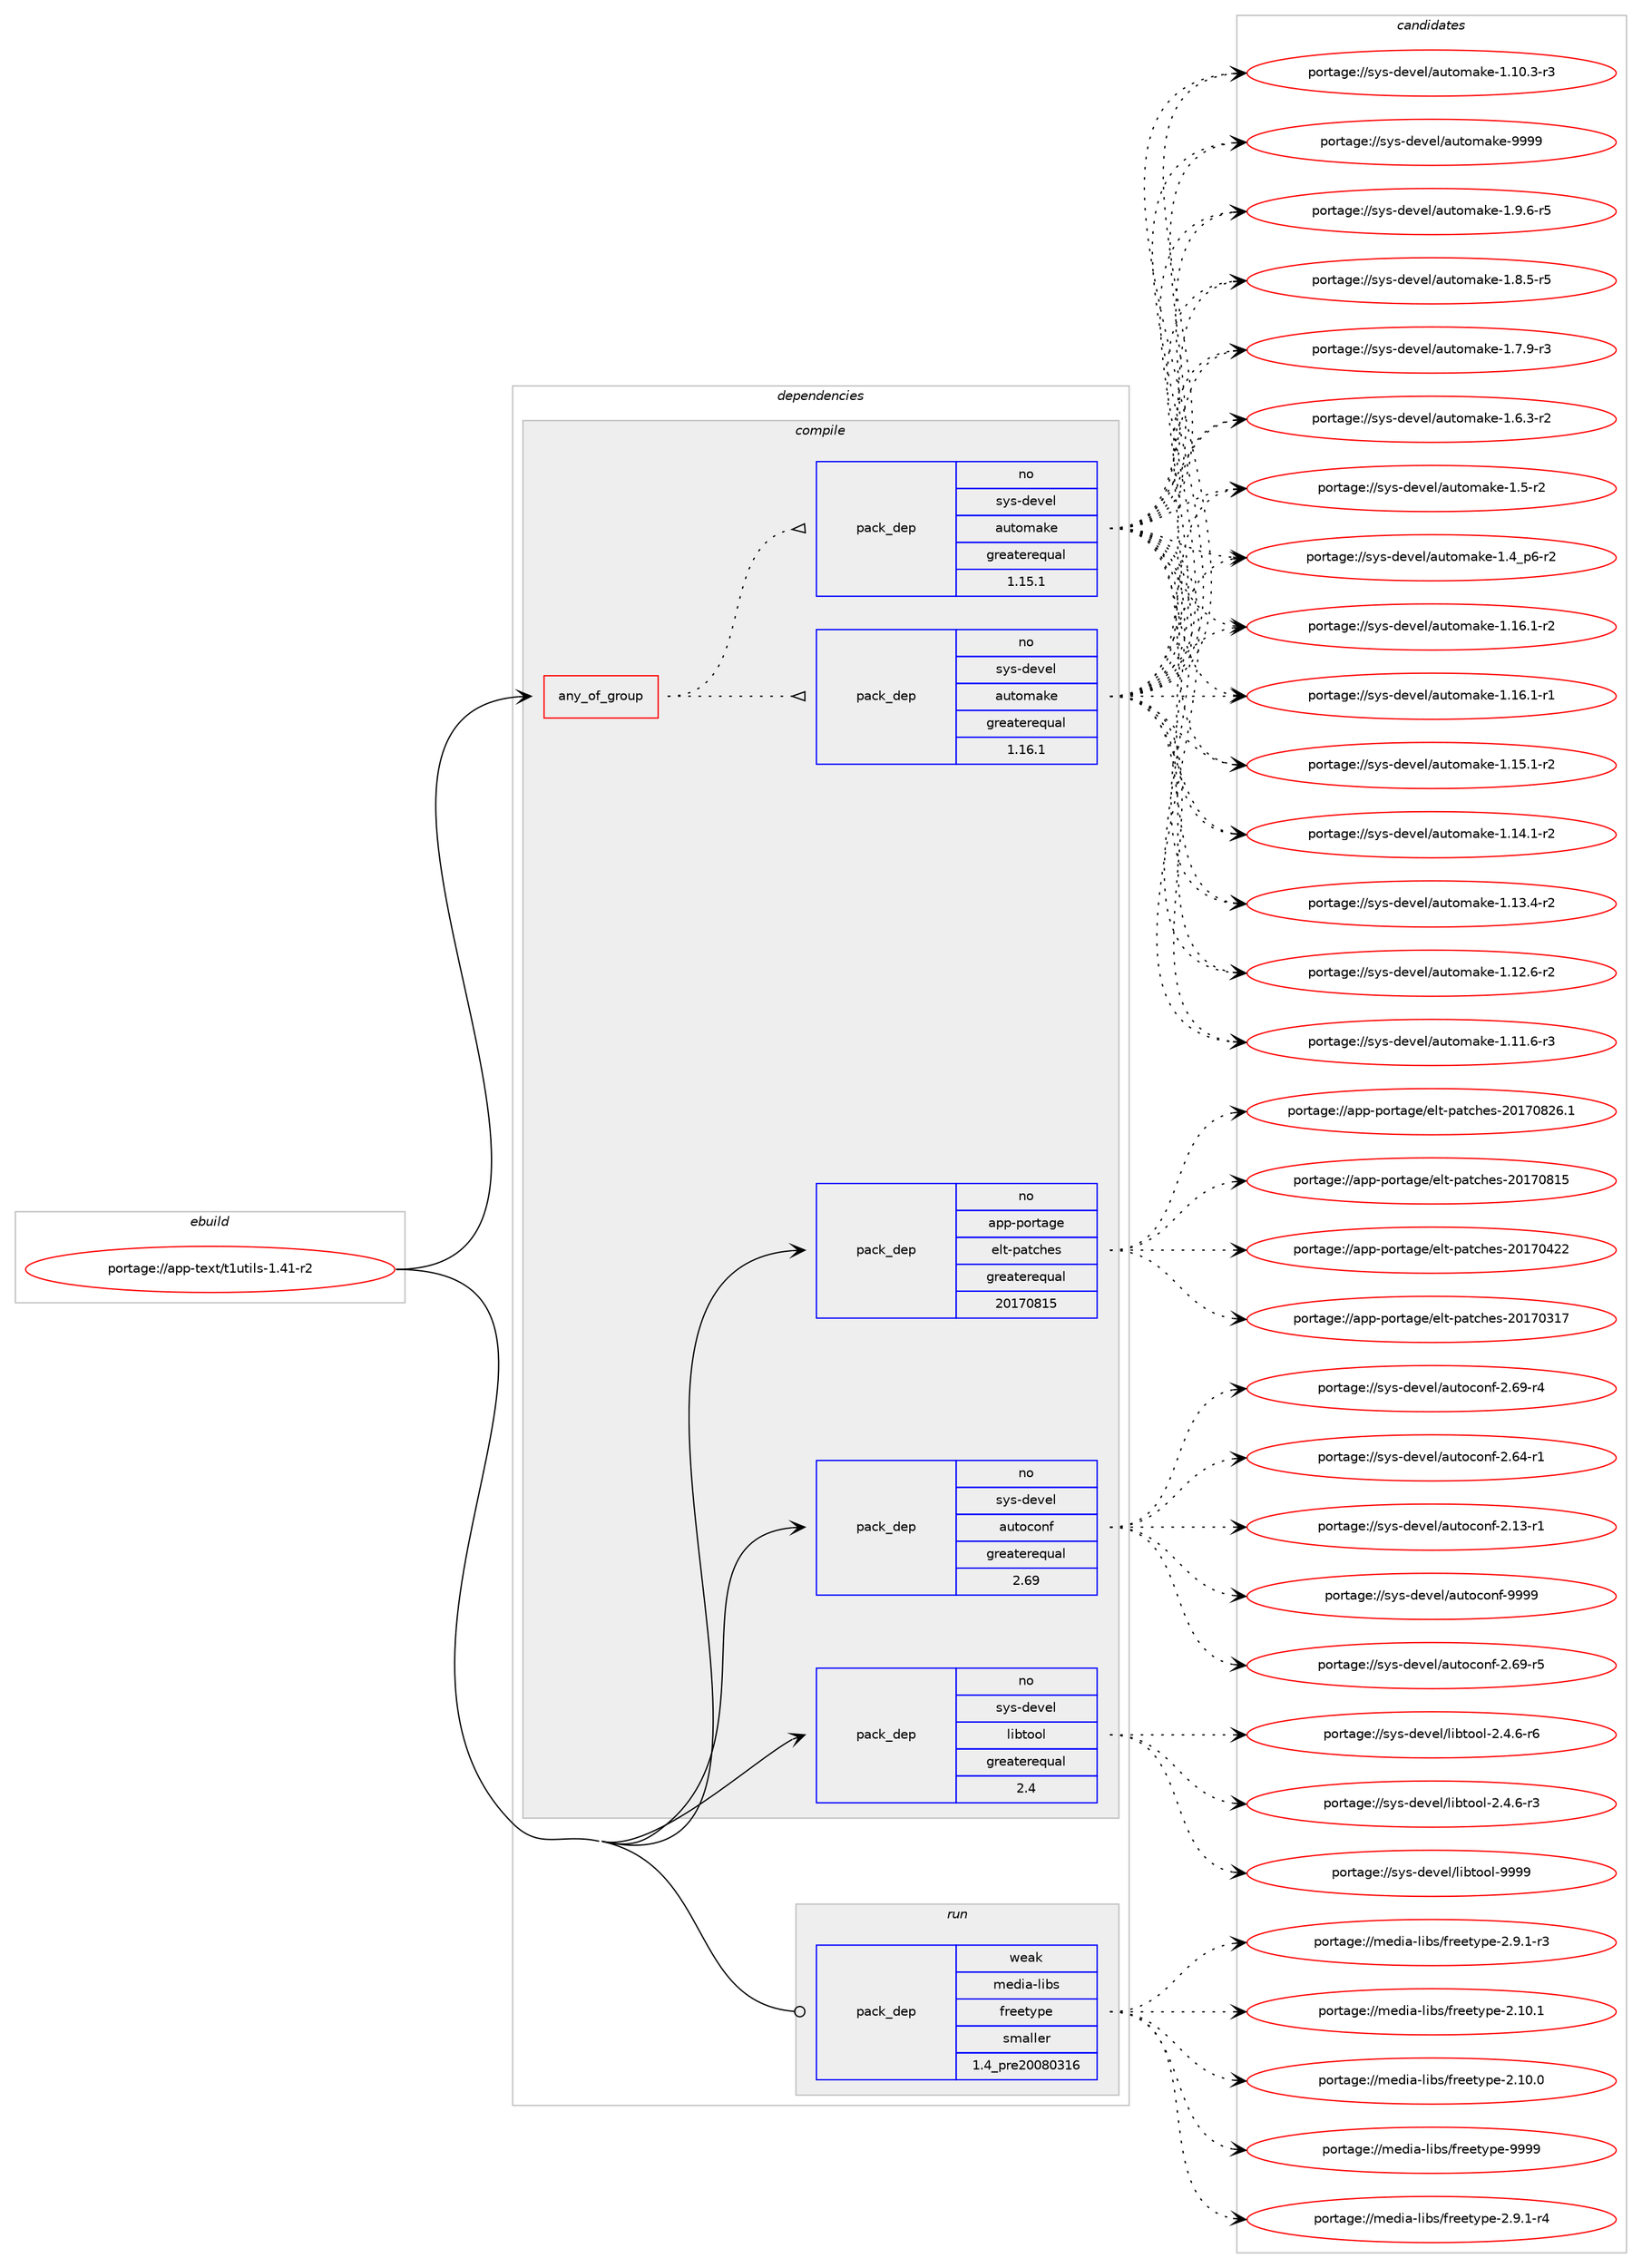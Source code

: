 digraph prolog {

# *************
# Graph options
# *************

newrank=true;
concentrate=true;
compound=true;
graph [rankdir=LR,fontname=Helvetica,fontsize=10,ranksep=1.5];#, ranksep=2.5, nodesep=0.2];
edge  [arrowhead=vee];
node  [fontname=Helvetica,fontsize=10];

# **********
# The ebuild
# **********

subgraph cluster_leftcol {
color=gray;
label=<<i>ebuild</i>>;
id [label="portage://app-text/t1utils-1.41-r2", color=red, width=4, href="../app-text/t1utils-1.41-r2.svg"];
}

# ****************
# The dependencies
# ****************

subgraph cluster_midcol {
color=gray;
label=<<i>dependencies</i>>;
subgraph cluster_compile {
fillcolor="#eeeeee";
style=filled;
label=<<i>compile</i>>;
subgraph any7636 {
dependency592348 [label=<<TABLE BORDER="0" CELLBORDER="1" CELLSPACING="0" CELLPADDING="4"><TR><TD CELLPADDING="10">any_of_group</TD></TR></TABLE>>, shape=none, color=red];subgraph pack444895 {
dependency592349 [label=<<TABLE BORDER="0" CELLBORDER="1" CELLSPACING="0" CELLPADDING="4" WIDTH="220"><TR><TD ROWSPAN="6" CELLPADDING="30">pack_dep</TD></TR><TR><TD WIDTH="110">no</TD></TR><TR><TD>sys-devel</TD></TR><TR><TD>automake</TD></TR><TR><TD>greaterequal</TD></TR><TR><TD>1.16.1</TD></TR></TABLE>>, shape=none, color=blue];
}
dependency592348:e -> dependency592349:w [weight=20,style="dotted",arrowhead="oinv"];
subgraph pack444896 {
dependency592350 [label=<<TABLE BORDER="0" CELLBORDER="1" CELLSPACING="0" CELLPADDING="4" WIDTH="220"><TR><TD ROWSPAN="6" CELLPADDING="30">pack_dep</TD></TR><TR><TD WIDTH="110">no</TD></TR><TR><TD>sys-devel</TD></TR><TR><TD>automake</TD></TR><TR><TD>greaterequal</TD></TR><TR><TD>1.15.1</TD></TR></TABLE>>, shape=none, color=blue];
}
dependency592348:e -> dependency592350:w [weight=20,style="dotted",arrowhead="oinv"];
}
id:e -> dependency592348:w [weight=20,style="solid",arrowhead="vee"];
subgraph pack444897 {
dependency592351 [label=<<TABLE BORDER="0" CELLBORDER="1" CELLSPACING="0" CELLPADDING="4" WIDTH="220"><TR><TD ROWSPAN="6" CELLPADDING="30">pack_dep</TD></TR><TR><TD WIDTH="110">no</TD></TR><TR><TD>app-portage</TD></TR><TR><TD>elt-patches</TD></TR><TR><TD>greaterequal</TD></TR><TR><TD>20170815</TD></TR></TABLE>>, shape=none, color=blue];
}
id:e -> dependency592351:w [weight=20,style="solid",arrowhead="vee"];
subgraph pack444898 {
dependency592352 [label=<<TABLE BORDER="0" CELLBORDER="1" CELLSPACING="0" CELLPADDING="4" WIDTH="220"><TR><TD ROWSPAN="6" CELLPADDING="30">pack_dep</TD></TR><TR><TD WIDTH="110">no</TD></TR><TR><TD>sys-devel</TD></TR><TR><TD>autoconf</TD></TR><TR><TD>greaterequal</TD></TR><TR><TD>2.69</TD></TR></TABLE>>, shape=none, color=blue];
}
id:e -> dependency592352:w [weight=20,style="solid",arrowhead="vee"];
subgraph pack444899 {
dependency592353 [label=<<TABLE BORDER="0" CELLBORDER="1" CELLSPACING="0" CELLPADDING="4" WIDTH="220"><TR><TD ROWSPAN="6" CELLPADDING="30">pack_dep</TD></TR><TR><TD WIDTH="110">no</TD></TR><TR><TD>sys-devel</TD></TR><TR><TD>libtool</TD></TR><TR><TD>greaterequal</TD></TR><TR><TD>2.4</TD></TR></TABLE>>, shape=none, color=blue];
}
id:e -> dependency592353:w [weight=20,style="solid",arrowhead="vee"];
}
subgraph cluster_compileandrun {
fillcolor="#eeeeee";
style=filled;
label=<<i>compile and run</i>>;
}
subgraph cluster_run {
fillcolor="#eeeeee";
style=filled;
label=<<i>run</i>>;
subgraph pack444900 {
dependency592354 [label=<<TABLE BORDER="0" CELLBORDER="1" CELLSPACING="0" CELLPADDING="4" WIDTH="220"><TR><TD ROWSPAN="6" CELLPADDING="30">pack_dep</TD></TR><TR><TD WIDTH="110">weak</TD></TR><TR><TD>media-libs</TD></TR><TR><TD>freetype</TD></TR><TR><TD>smaller</TD></TR><TR><TD>1.4_pre20080316</TD></TR></TABLE>>, shape=none, color=blue];
}
id:e -> dependency592354:w [weight=20,style="solid",arrowhead="odot"];
}
}

# **************
# The candidates
# **************

subgraph cluster_choices {
rank=same;
color=gray;
label=<<i>candidates</i>>;

subgraph choice444895 {
color=black;
nodesep=1;
choice115121115451001011181011084797117116111109971071014557575757 [label="portage://sys-devel/automake-9999", color=red, width=4,href="../sys-devel/automake-9999.svg"];
choice115121115451001011181011084797117116111109971071014549465746544511453 [label="portage://sys-devel/automake-1.9.6-r5", color=red, width=4,href="../sys-devel/automake-1.9.6-r5.svg"];
choice115121115451001011181011084797117116111109971071014549465646534511453 [label="portage://sys-devel/automake-1.8.5-r5", color=red, width=4,href="../sys-devel/automake-1.8.5-r5.svg"];
choice115121115451001011181011084797117116111109971071014549465546574511451 [label="portage://sys-devel/automake-1.7.9-r3", color=red, width=4,href="../sys-devel/automake-1.7.9-r3.svg"];
choice115121115451001011181011084797117116111109971071014549465446514511450 [label="portage://sys-devel/automake-1.6.3-r2", color=red, width=4,href="../sys-devel/automake-1.6.3-r2.svg"];
choice11512111545100101118101108479711711611110997107101454946534511450 [label="portage://sys-devel/automake-1.5-r2", color=red, width=4,href="../sys-devel/automake-1.5-r2.svg"];
choice115121115451001011181011084797117116111109971071014549465295112544511450 [label="portage://sys-devel/automake-1.4_p6-r2", color=red, width=4,href="../sys-devel/automake-1.4_p6-r2.svg"];
choice11512111545100101118101108479711711611110997107101454946495446494511450 [label="portage://sys-devel/automake-1.16.1-r2", color=red, width=4,href="../sys-devel/automake-1.16.1-r2.svg"];
choice11512111545100101118101108479711711611110997107101454946495446494511449 [label="portage://sys-devel/automake-1.16.1-r1", color=red, width=4,href="../sys-devel/automake-1.16.1-r1.svg"];
choice11512111545100101118101108479711711611110997107101454946495346494511450 [label="portage://sys-devel/automake-1.15.1-r2", color=red, width=4,href="../sys-devel/automake-1.15.1-r2.svg"];
choice11512111545100101118101108479711711611110997107101454946495246494511450 [label="portage://sys-devel/automake-1.14.1-r2", color=red, width=4,href="../sys-devel/automake-1.14.1-r2.svg"];
choice11512111545100101118101108479711711611110997107101454946495146524511450 [label="portage://sys-devel/automake-1.13.4-r2", color=red, width=4,href="../sys-devel/automake-1.13.4-r2.svg"];
choice11512111545100101118101108479711711611110997107101454946495046544511450 [label="portage://sys-devel/automake-1.12.6-r2", color=red, width=4,href="../sys-devel/automake-1.12.6-r2.svg"];
choice11512111545100101118101108479711711611110997107101454946494946544511451 [label="portage://sys-devel/automake-1.11.6-r3", color=red, width=4,href="../sys-devel/automake-1.11.6-r3.svg"];
choice11512111545100101118101108479711711611110997107101454946494846514511451 [label="portage://sys-devel/automake-1.10.3-r3", color=red, width=4,href="../sys-devel/automake-1.10.3-r3.svg"];
dependency592349:e -> choice115121115451001011181011084797117116111109971071014557575757:w [style=dotted,weight="100"];
dependency592349:e -> choice115121115451001011181011084797117116111109971071014549465746544511453:w [style=dotted,weight="100"];
dependency592349:e -> choice115121115451001011181011084797117116111109971071014549465646534511453:w [style=dotted,weight="100"];
dependency592349:e -> choice115121115451001011181011084797117116111109971071014549465546574511451:w [style=dotted,weight="100"];
dependency592349:e -> choice115121115451001011181011084797117116111109971071014549465446514511450:w [style=dotted,weight="100"];
dependency592349:e -> choice11512111545100101118101108479711711611110997107101454946534511450:w [style=dotted,weight="100"];
dependency592349:e -> choice115121115451001011181011084797117116111109971071014549465295112544511450:w [style=dotted,weight="100"];
dependency592349:e -> choice11512111545100101118101108479711711611110997107101454946495446494511450:w [style=dotted,weight="100"];
dependency592349:e -> choice11512111545100101118101108479711711611110997107101454946495446494511449:w [style=dotted,weight="100"];
dependency592349:e -> choice11512111545100101118101108479711711611110997107101454946495346494511450:w [style=dotted,weight="100"];
dependency592349:e -> choice11512111545100101118101108479711711611110997107101454946495246494511450:w [style=dotted,weight="100"];
dependency592349:e -> choice11512111545100101118101108479711711611110997107101454946495146524511450:w [style=dotted,weight="100"];
dependency592349:e -> choice11512111545100101118101108479711711611110997107101454946495046544511450:w [style=dotted,weight="100"];
dependency592349:e -> choice11512111545100101118101108479711711611110997107101454946494946544511451:w [style=dotted,weight="100"];
dependency592349:e -> choice11512111545100101118101108479711711611110997107101454946494846514511451:w [style=dotted,weight="100"];
}
subgraph choice444896 {
color=black;
nodesep=1;
choice115121115451001011181011084797117116111109971071014557575757 [label="portage://sys-devel/automake-9999", color=red, width=4,href="../sys-devel/automake-9999.svg"];
choice115121115451001011181011084797117116111109971071014549465746544511453 [label="portage://sys-devel/automake-1.9.6-r5", color=red, width=4,href="../sys-devel/automake-1.9.6-r5.svg"];
choice115121115451001011181011084797117116111109971071014549465646534511453 [label="portage://sys-devel/automake-1.8.5-r5", color=red, width=4,href="../sys-devel/automake-1.8.5-r5.svg"];
choice115121115451001011181011084797117116111109971071014549465546574511451 [label="portage://sys-devel/automake-1.7.9-r3", color=red, width=4,href="../sys-devel/automake-1.7.9-r3.svg"];
choice115121115451001011181011084797117116111109971071014549465446514511450 [label="portage://sys-devel/automake-1.6.3-r2", color=red, width=4,href="../sys-devel/automake-1.6.3-r2.svg"];
choice11512111545100101118101108479711711611110997107101454946534511450 [label="portage://sys-devel/automake-1.5-r2", color=red, width=4,href="../sys-devel/automake-1.5-r2.svg"];
choice115121115451001011181011084797117116111109971071014549465295112544511450 [label="portage://sys-devel/automake-1.4_p6-r2", color=red, width=4,href="../sys-devel/automake-1.4_p6-r2.svg"];
choice11512111545100101118101108479711711611110997107101454946495446494511450 [label="portage://sys-devel/automake-1.16.1-r2", color=red, width=4,href="../sys-devel/automake-1.16.1-r2.svg"];
choice11512111545100101118101108479711711611110997107101454946495446494511449 [label="portage://sys-devel/automake-1.16.1-r1", color=red, width=4,href="../sys-devel/automake-1.16.1-r1.svg"];
choice11512111545100101118101108479711711611110997107101454946495346494511450 [label="portage://sys-devel/automake-1.15.1-r2", color=red, width=4,href="../sys-devel/automake-1.15.1-r2.svg"];
choice11512111545100101118101108479711711611110997107101454946495246494511450 [label="portage://sys-devel/automake-1.14.1-r2", color=red, width=4,href="../sys-devel/automake-1.14.1-r2.svg"];
choice11512111545100101118101108479711711611110997107101454946495146524511450 [label="portage://sys-devel/automake-1.13.4-r2", color=red, width=4,href="../sys-devel/automake-1.13.4-r2.svg"];
choice11512111545100101118101108479711711611110997107101454946495046544511450 [label="portage://sys-devel/automake-1.12.6-r2", color=red, width=4,href="../sys-devel/automake-1.12.6-r2.svg"];
choice11512111545100101118101108479711711611110997107101454946494946544511451 [label="portage://sys-devel/automake-1.11.6-r3", color=red, width=4,href="../sys-devel/automake-1.11.6-r3.svg"];
choice11512111545100101118101108479711711611110997107101454946494846514511451 [label="portage://sys-devel/automake-1.10.3-r3", color=red, width=4,href="../sys-devel/automake-1.10.3-r3.svg"];
dependency592350:e -> choice115121115451001011181011084797117116111109971071014557575757:w [style=dotted,weight="100"];
dependency592350:e -> choice115121115451001011181011084797117116111109971071014549465746544511453:w [style=dotted,weight="100"];
dependency592350:e -> choice115121115451001011181011084797117116111109971071014549465646534511453:w [style=dotted,weight="100"];
dependency592350:e -> choice115121115451001011181011084797117116111109971071014549465546574511451:w [style=dotted,weight="100"];
dependency592350:e -> choice115121115451001011181011084797117116111109971071014549465446514511450:w [style=dotted,weight="100"];
dependency592350:e -> choice11512111545100101118101108479711711611110997107101454946534511450:w [style=dotted,weight="100"];
dependency592350:e -> choice115121115451001011181011084797117116111109971071014549465295112544511450:w [style=dotted,weight="100"];
dependency592350:e -> choice11512111545100101118101108479711711611110997107101454946495446494511450:w [style=dotted,weight="100"];
dependency592350:e -> choice11512111545100101118101108479711711611110997107101454946495446494511449:w [style=dotted,weight="100"];
dependency592350:e -> choice11512111545100101118101108479711711611110997107101454946495346494511450:w [style=dotted,weight="100"];
dependency592350:e -> choice11512111545100101118101108479711711611110997107101454946495246494511450:w [style=dotted,weight="100"];
dependency592350:e -> choice11512111545100101118101108479711711611110997107101454946495146524511450:w [style=dotted,weight="100"];
dependency592350:e -> choice11512111545100101118101108479711711611110997107101454946495046544511450:w [style=dotted,weight="100"];
dependency592350:e -> choice11512111545100101118101108479711711611110997107101454946494946544511451:w [style=dotted,weight="100"];
dependency592350:e -> choice11512111545100101118101108479711711611110997107101454946494846514511451:w [style=dotted,weight="100"];
}
subgraph choice444897 {
color=black;
nodesep=1;
choice971121124511211111411697103101471011081164511297116991041011154550484955485650544649 [label="portage://app-portage/elt-patches-20170826.1", color=red, width=4,href="../app-portage/elt-patches-20170826.1.svg"];
choice97112112451121111141169710310147101108116451129711699104101115455048495548564953 [label="portage://app-portage/elt-patches-20170815", color=red, width=4,href="../app-portage/elt-patches-20170815.svg"];
choice97112112451121111141169710310147101108116451129711699104101115455048495548525050 [label="portage://app-portage/elt-patches-20170422", color=red, width=4,href="../app-portage/elt-patches-20170422.svg"];
choice97112112451121111141169710310147101108116451129711699104101115455048495548514955 [label="portage://app-portage/elt-patches-20170317", color=red, width=4,href="../app-portage/elt-patches-20170317.svg"];
dependency592351:e -> choice971121124511211111411697103101471011081164511297116991041011154550484955485650544649:w [style=dotted,weight="100"];
dependency592351:e -> choice97112112451121111141169710310147101108116451129711699104101115455048495548564953:w [style=dotted,weight="100"];
dependency592351:e -> choice97112112451121111141169710310147101108116451129711699104101115455048495548525050:w [style=dotted,weight="100"];
dependency592351:e -> choice97112112451121111141169710310147101108116451129711699104101115455048495548514955:w [style=dotted,weight="100"];
}
subgraph choice444898 {
color=black;
nodesep=1;
choice115121115451001011181011084797117116111991111101024557575757 [label="portage://sys-devel/autoconf-9999", color=red, width=4,href="../sys-devel/autoconf-9999.svg"];
choice1151211154510010111810110847971171161119911111010245504654574511453 [label="portage://sys-devel/autoconf-2.69-r5", color=red, width=4,href="../sys-devel/autoconf-2.69-r5.svg"];
choice1151211154510010111810110847971171161119911111010245504654574511452 [label="portage://sys-devel/autoconf-2.69-r4", color=red, width=4,href="../sys-devel/autoconf-2.69-r4.svg"];
choice1151211154510010111810110847971171161119911111010245504654524511449 [label="portage://sys-devel/autoconf-2.64-r1", color=red, width=4,href="../sys-devel/autoconf-2.64-r1.svg"];
choice1151211154510010111810110847971171161119911111010245504649514511449 [label="portage://sys-devel/autoconf-2.13-r1", color=red, width=4,href="../sys-devel/autoconf-2.13-r1.svg"];
dependency592352:e -> choice115121115451001011181011084797117116111991111101024557575757:w [style=dotted,weight="100"];
dependency592352:e -> choice1151211154510010111810110847971171161119911111010245504654574511453:w [style=dotted,weight="100"];
dependency592352:e -> choice1151211154510010111810110847971171161119911111010245504654574511452:w [style=dotted,weight="100"];
dependency592352:e -> choice1151211154510010111810110847971171161119911111010245504654524511449:w [style=dotted,weight="100"];
dependency592352:e -> choice1151211154510010111810110847971171161119911111010245504649514511449:w [style=dotted,weight="100"];
}
subgraph choice444899 {
color=black;
nodesep=1;
choice1151211154510010111810110847108105981161111111084557575757 [label="portage://sys-devel/libtool-9999", color=red, width=4,href="../sys-devel/libtool-9999.svg"];
choice1151211154510010111810110847108105981161111111084550465246544511454 [label="portage://sys-devel/libtool-2.4.6-r6", color=red, width=4,href="../sys-devel/libtool-2.4.6-r6.svg"];
choice1151211154510010111810110847108105981161111111084550465246544511451 [label="portage://sys-devel/libtool-2.4.6-r3", color=red, width=4,href="../sys-devel/libtool-2.4.6-r3.svg"];
dependency592353:e -> choice1151211154510010111810110847108105981161111111084557575757:w [style=dotted,weight="100"];
dependency592353:e -> choice1151211154510010111810110847108105981161111111084550465246544511454:w [style=dotted,weight="100"];
dependency592353:e -> choice1151211154510010111810110847108105981161111111084550465246544511451:w [style=dotted,weight="100"];
}
subgraph choice444900 {
color=black;
nodesep=1;
choice109101100105974510810598115471021141011011161211121014557575757 [label="portage://media-libs/freetype-9999", color=red, width=4,href="../media-libs/freetype-9999.svg"];
choice109101100105974510810598115471021141011011161211121014550465746494511452 [label="portage://media-libs/freetype-2.9.1-r4", color=red, width=4,href="../media-libs/freetype-2.9.1-r4.svg"];
choice109101100105974510810598115471021141011011161211121014550465746494511451 [label="portage://media-libs/freetype-2.9.1-r3", color=red, width=4,href="../media-libs/freetype-2.9.1-r3.svg"];
choice1091011001059745108105981154710211410110111612111210145504649484649 [label="portage://media-libs/freetype-2.10.1", color=red, width=4,href="../media-libs/freetype-2.10.1.svg"];
choice1091011001059745108105981154710211410110111612111210145504649484648 [label="portage://media-libs/freetype-2.10.0", color=red, width=4,href="../media-libs/freetype-2.10.0.svg"];
dependency592354:e -> choice109101100105974510810598115471021141011011161211121014557575757:w [style=dotted,weight="100"];
dependency592354:e -> choice109101100105974510810598115471021141011011161211121014550465746494511452:w [style=dotted,weight="100"];
dependency592354:e -> choice109101100105974510810598115471021141011011161211121014550465746494511451:w [style=dotted,weight="100"];
dependency592354:e -> choice1091011001059745108105981154710211410110111612111210145504649484649:w [style=dotted,weight="100"];
dependency592354:e -> choice1091011001059745108105981154710211410110111612111210145504649484648:w [style=dotted,weight="100"];
}
}

}
